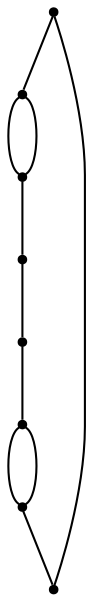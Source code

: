 graph {
  node [shape=point,comment="{\"directed\":false,\"doi\":\"10.4230/LIPIcs.GD.2024.10\",\"figure\":\"10 (3)\"}"]

  v0 [pos="1910.2761224185128,1183.5600541152426"]
  v1 [pos="1763.0188943875946,1205.7232173267375"]
  v2 [pos="1998.167049335169,1135.3291188199453"]
  v3 [pos="2029.7590279382698,1072.3851350988866"]
  v4 [pos="1763.0188943875946,939.0470528710357"]
  v5 [pos="1496.27876083692,1072.3851350988866"]
  v6 [pos="1610.4352634194065,963.0146321542443"]
  v7 [pos="1539.4614562265033,999.6492376931037"]

  v0 -- v1 [id="-1",pos="1910.2761224185128,1183.5600541152426 1868.1125037765862,1197.566949810968 1817.4710172330133,1205.7232173267375 1763.0188943875946,1205.7232173267375"]
  v5 -- v1 [id="-2",pos="1496.27876083692,1072.3851350988866 1579.6350525715056,1072.3851350988866 1579.6350525715056,1105.7196556558495 1587.9706817449642,1114.05328579509 1596.306310918423,1122.3869159343308 1612.97756926534,1105.7196556558495 1624.0930982070956,1108.4988887540435 1635.204557017419,1111.274052696896 1640.7643565540127,1133.4997791717656 1649.0999857274714,1139.054176212812 1657.43561490093,1144.6085732538586 1668.5470737112532,1133.4997791717656 1678.2746878345765,1140.4417581842386 1687.9982318264674,1147.3878063520528 1696.333860999926,1172.388696769775 1763.0188943875946,1205.7232173267375"]
  v5 -- v7 [id="-3",pos="1496.27876083692,1072.3851350988866 1496.2787608369197,1045.5640946586464 1512.120963026714,1020.5925496840975 1539.4614562265033,999.6492376931037"]
  v6 -- v4 [id="-5",pos="1610.4352634194065,963.0146321542443 1653.6334316698321,947.910360118522 1706.2556791777129,939.0470528710357 1763.0188943875946,939.0470528710357"]
  v7 -- v6 [id="-7",pos="1539.4614562265033,999.6492376931037 1558.1304253110927,985.3008694159275 1582.2783797889178,972.8406246126556 1610.4352634194065,963.0146321542443"]
  v1 -- v5 [id="-8",pos="1763.0188943875946,1205.7232173267375 1615.7032854089439,1205.7232173267375 1496.2787608369197,1146.025275118197 1496.27876083692,1072.3851350988866"]
  v4 -- v3 [id="-9",pos="1763.0188943875946,939.0470528710357 1910.3345033662456,939.0470528710357 2029.7590279382696,998.744995079576 2029.7590279382698,1072.3851350988866"]
  v2 -- v0 [id="-10",pos="1998.167049335169,1135.3291188199453 1977.3070563031738,1154.8174978917568 1946.9977743026566,1171.3982241404417 1910.2761224185128,1183.5600541152426"]
  v4 -- v3 [id="-11",pos="1763.0188943875946,939.0470528710357 1813.0326694283463,1005.7160939849612 1838.039556948722,989.0488337064799 1853.3229004772068,991.8280668046739 1868.6021738742593,994.6032307475264 1874.1619734108533,1016.828957222396 1890.8332317577706,1022.3833542634425 1907.5044901046876,1027.9377513044892 1935.2872072619282,1016.828957222396 1953.35045055871,1027.9377513044892 1971.4096237240594,1039.0506145419238 1979.745252897518,1072.3851350988866 2029.7590279382698,1072.3851350988866"]
  v3 -- v2 [id="-14",pos="2029.7590279382698,1072.3851350988866 2029.7590279382694,1095.1533340727692 2018.3428253757024,1116.5887502288383 1998.167049335169,1135.3291188199453"]
}
